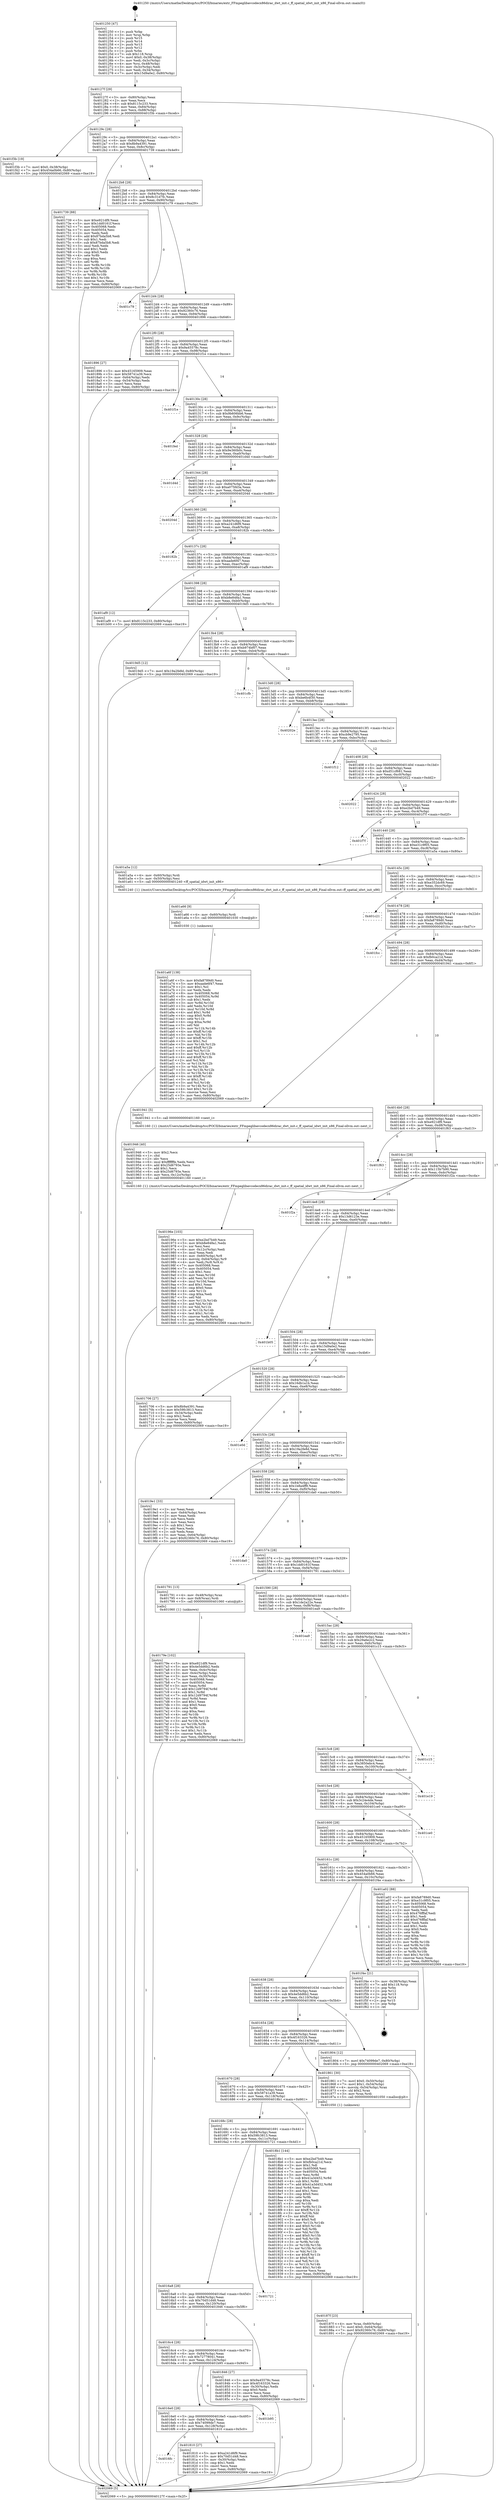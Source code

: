 digraph "0x401250" {
  label = "0x401250 (/mnt/c/Users/mathe/Desktop/tcc/POCII/binaries/extr_FFmpeglibavcodecx86dirac_dwt_init.c_ff_spatial_idwt_init_x86_Final-ollvm.out::main(0))"
  labelloc = "t"
  node[shape=record]

  Entry [label="",width=0.3,height=0.3,shape=circle,fillcolor=black,style=filled]
  "0x40127f" [label="{
     0x40127f [29]\l
     | [instrs]\l
     &nbsp;&nbsp;0x40127f \<+3\>: mov -0x80(%rbp),%eax\l
     &nbsp;&nbsp;0x401282 \<+2\>: mov %eax,%ecx\l
     &nbsp;&nbsp;0x401284 \<+6\>: sub $0x8115c233,%ecx\l
     &nbsp;&nbsp;0x40128a \<+6\>: mov %eax,-0x84(%rbp)\l
     &nbsp;&nbsp;0x401290 \<+6\>: mov %ecx,-0x88(%rbp)\l
     &nbsp;&nbsp;0x401296 \<+6\>: je 0000000000401f3b \<main+0xceb\>\l
  }"]
  "0x401f3b" [label="{
     0x401f3b [19]\l
     | [instrs]\l
     &nbsp;&nbsp;0x401f3b \<+7\>: movl $0x0,-0x38(%rbp)\l
     &nbsp;&nbsp;0x401f42 \<+7\>: movl $0x454a0b66,-0x80(%rbp)\l
     &nbsp;&nbsp;0x401f49 \<+5\>: jmp 0000000000402069 \<main+0xe19\>\l
  }"]
  "0x40129c" [label="{
     0x40129c [28]\l
     | [instrs]\l
     &nbsp;&nbsp;0x40129c \<+5\>: jmp 00000000004012a1 \<main+0x51\>\l
     &nbsp;&nbsp;0x4012a1 \<+6\>: mov -0x84(%rbp),%eax\l
     &nbsp;&nbsp;0x4012a7 \<+5\>: sub $0x8b9a4391,%eax\l
     &nbsp;&nbsp;0x4012ac \<+6\>: mov %eax,-0x8c(%rbp)\l
     &nbsp;&nbsp;0x4012b2 \<+6\>: je 0000000000401739 \<main+0x4e9\>\l
  }"]
  Exit [label="",width=0.3,height=0.3,shape=circle,fillcolor=black,style=filled,peripheries=2]
  "0x401739" [label="{
     0x401739 [88]\l
     | [instrs]\l
     &nbsp;&nbsp;0x401739 \<+5\>: mov $0xe921df9,%eax\l
     &nbsp;&nbsp;0x40173e \<+5\>: mov $0x1dd0161f,%ecx\l
     &nbsp;&nbsp;0x401743 \<+7\>: mov 0x405068,%edx\l
     &nbsp;&nbsp;0x40174a \<+7\>: mov 0x405054,%esi\l
     &nbsp;&nbsp;0x401751 \<+2\>: mov %edx,%edi\l
     &nbsp;&nbsp;0x401753 \<+6\>: add $0x87bda5b8,%edi\l
     &nbsp;&nbsp;0x401759 \<+3\>: sub $0x1,%edi\l
     &nbsp;&nbsp;0x40175c \<+6\>: sub $0x87bda5b8,%edi\l
     &nbsp;&nbsp;0x401762 \<+3\>: imul %edi,%edx\l
     &nbsp;&nbsp;0x401765 \<+3\>: and $0x1,%edx\l
     &nbsp;&nbsp;0x401768 \<+3\>: cmp $0x0,%edx\l
     &nbsp;&nbsp;0x40176b \<+4\>: sete %r8b\l
     &nbsp;&nbsp;0x40176f \<+3\>: cmp $0xa,%esi\l
     &nbsp;&nbsp;0x401772 \<+4\>: setl %r9b\l
     &nbsp;&nbsp;0x401776 \<+3\>: mov %r8b,%r10b\l
     &nbsp;&nbsp;0x401779 \<+3\>: and %r9b,%r10b\l
     &nbsp;&nbsp;0x40177c \<+3\>: xor %r9b,%r8b\l
     &nbsp;&nbsp;0x40177f \<+3\>: or %r8b,%r10b\l
     &nbsp;&nbsp;0x401782 \<+4\>: test $0x1,%r10b\l
     &nbsp;&nbsp;0x401786 \<+3\>: cmovne %ecx,%eax\l
     &nbsp;&nbsp;0x401789 \<+3\>: mov %eax,-0x80(%rbp)\l
     &nbsp;&nbsp;0x40178c \<+5\>: jmp 0000000000402069 \<main+0xe19\>\l
  }"]
  "0x4012b8" [label="{
     0x4012b8 [28]\l
     | [instrs]\l
     &nbsp;&nbsp;0x4012b8 \<+5\>: jmp 00000000004012bd \<main+0x6d\>\l
     &nbsp;&nbsp;0x4012bd \<+6\>: mov -0x84(%rbp),%eax\l
     &nbsp;&nbsp;0x4012c3 \<+5\>: sub $0x8c31d7fc,%eax\l
     &nbsp;&nbsp;0x4012c8 \<+6\>: mov %eax,-0x90(%rbp)\l
     &nbsp;&nbsp;0x4012ce \<+6\>: je 0000000000401c79 \<main+0xa29\>\l
  }"]
  "0x401a6f" [label="{
     0x401a6f [138]\l
     | [instrs]\l
     &nbsp;&nbsp;0x401a6f \<+5\>: mov $0xfa8789d0,%esi\l
     &nbsp;&nbsp;0x401a74 \<+5\>: mov $0xaade6f47,%eax\l
     &nbsp;&nbsp;0x401a79 \<+2\>: mov $0x1,%cl\l
     &nbsp;&nbsp;0x401a7b \<+2\>: xor %edx,%edx\l
     &nbsp;&nbsp;0x401a7d \<+8\>: mov 0x405068,%r8d\l
     &nbsp;&nbsp;0x401a85 \<+8\>: mov 0x405054,%r9d\l
     &nbsp;&nbsp;0x401a8d \<+3\>: sub $0x1,%edx\l
     &nbsp;&nbsp;0x401a90 \<+3\>: mov %r8d,%r10d\l
     &nbsp;&nbsp;0x401a93 \<+3\>: add %edx,%r10d\l
     &nbsp;&nbsp;0x401a96 \<+4\>: imul %r10d,%r8d\l
     &nbsp;&nbsp;0x401a9a \<+4\>: and $0x1,%r8d\l
     &nbsp;&nbsp;0x401a9e \<+4\>: cmp $0x0,%r8d\l
     &nbsp;&nbsp;0x401aa2 \<+4\>: sete %r11b\l
     &nbsp;&nbsp;0x401aa6 \<+4\>: cmp $0xa,%r9d\l
     &nbsp;&nbsp;0x401aaa \<+3\>: setl %bl\l
     &nbsp;&nbsp;0x401aad \<+3\>: mov %r11b,%r14b\l
     &nbsp;&nbsp;0x401ab0 \<+4\>: xor $0xff,%r14b\l
     &nbsp;&nbsp;0x401ab4 \<+3\>: mov %bl,%r15b\l
     &nbsp;&nbsp;0x401ab7 \<+4\>: xor $0xff,%r15b\l
     &nbsp;&nbsp;0x401abb \<+3\>: xor $0x1,%cl\l
     &nbsp;&nbsp;0x401abe \<+3\>: mov %r14b,%r12b\l
     &nbsp;&nbsp;0x401ac1 \<+4\>: and $0xff,%r12b\l
     &nbsp;&nbsp;0x401ac5 \<+3\>: and %cl,%r11b\l
     &nbsp;&nbsp;0x401ac8 \<+3\>: mov %r15b,%r13b\l
     &nbsp;&nbsp;0x401acb \<+4\>: and $0xff,%r13b\l
     &nbsp;&nbsp;0x401acf \<+2\>: and %cl,%bl\l
     &nbsp;&nbsp;0x401ad1 \<+3\>: or %r11b,%r12b\l
     &nbsp;&nbsp;0x401ad4 \<+3\>: or %bl,%r13b\l
     &nbsp;&nbsp;0x401ad7 \<+3\>: xor %r13b,%r12b\l
     &nbsp;&nbsp;0x401ada \<+3\>: or %r15b,%r14b\l
     &nbsp;&nbsp;0x401add \<+4\>: xor $0xff,%r14b\l
     &nbsp;&nbsp;0x401ae1 \<+3\>: or $0x1,%cl\l
     &nbsp;&nbsp;0x401ae4 \<+3\>: and %cl,%r14b\l
     &nbsp;&nbsp;0x401ae7 \<+3\>: or %r14b,%r12b\l
     &nbsp;&nbsp;0x401aea \<+4\>: test $0x1,%r12b\l
     &nbsp;&nbsp;0x401aee \<+3\>: cmovne %eax,%esi\l
     &nbsp;&nbsp;0x401af1 \<+3\>: mov %esi,-0x80(%rbp)\l
     &nbsp;&nbsp;0x401af4 \<+5\>: jmp 0000000000402069 \<main+0xe19\>\l
  }"]
  "0x401c79" [label="{
     0x401c79\l
  }", style=dashed]
  "0x4012d4" [label="{
     0x4012d4 [28]\l
     | [instrs]\l
     &nbsp;&nbsp;0x4012d4 \<+5\>: jmp 00000000004012d9 \<main+0x89\>\l
     &nbsp;&nbsp;0x4012d9 \<+6\>: mov -0x84(%rbp),%eax\l
     &nbsp;&nbsp;0x4012df \<+5\>: sub $0x92360c76,%eax\l
     &nbsp;&nbsp;0x4012e4 \<+6\>: mov %eax,-0x94(%rbp)\l
     &nbsp;&nbsp;0x4012ea \<+6\>: je 0000000000401896 \<main+0x646\>\l
  }"]
  "0x401a66" [label="{
     0x401a66 [9]\l
     | [instrs]\l
     &nbsp;&nbsp;0x401a66 \<+4\>: mov -0x60(%rbp),%rdi\l
     &nbsp;&nbsp;0x401a6a \<+5\>: call 0000000000401030 \<free@plt\>\l
     | [calls]\l
     &nbsp;&nbsp;0x401030 \{1\} (unknown)\l
  }"]
  "0x401896" [label="{
     0x401896 [27]\l
     | [instrs]\l
     &nbsp;&nbsp;0x401896 \<+5\>: mov $0x45165909,%eax\l
     &nbsp;&nbsp;0x40189b \<+5\>: mov $0x58741a39,%ecx\l
     &nbsp;&nbsp;0x4018a0 \<+3\>: mov -0x64(%rbp),%edx\l
     &nbsp;&nbsp;0x4018a3 \<+3\>: cmp -0x54(%rbp),%edx\l
     &nbsp;&nbsp;0x4018a6 \<+3\>: cmovl %ecx,%eax\l
     &nbsp;&nbsp;0x4018a9 \<+3\>: mov %eax,-0x80(%rbp)\l
     &nbsp;&nbsp;0x4018ac \<+5\>: jmp 0000000000402069 \<main+0xe19\>\l
  }"]
  "0x4012f0" [label="{
     0x4012f0 [28]\l
     | [instrs]\l
     &nbsp;&nbsp;0x4012f0 \<+5\>: jmp 00000000004012f5 \<main+0xa5\>\l
     &nbsp;&nbsp;0x4012f5 \<+6\>: mov -0x84(%rbp),%eax\l
     &nbsp;&nbsp;0x4012fb \<+5\>: sub $0x9a45578c,%eax\l
     &nbsp;&nbsp;0x401300 \<+6\>: mov %eax,-0x98(%rbp)\l
     &nbsp;&nbsp;0x401306 \<+6\>: je 0000000000401f1e \<main+0xcce\>\l
  }"]
  "0x40196e" [label="{
     0x40196e [103]\l
     | [instrs]\l
     &nbsp;&nbsp;0x40196e \<+5\>: mov $0xe2bd7b49,%ecx\l
     &nbsp;&nbsp;0x401973 \<+5\>: mov $0xb8e848a1,%edx\l
     &nbsp;&nbsp;0x401978 \<+2\>: xor %esi,%esi\l
     &nbsp;&nbsp;0x40197a \<+6\>: mov -0x12c(%rbp),%edi\l
     &nbsp;&nbsp;0x401980 \<+3\>: imul %eax,%edi\l
     &nbsp;&nbsp;0x401983 \<+4\>: mov -0x60(%rbp),%r8\l
     &nbsp;&nbsp;0x401987 \<+4\>: movslq -0x64(%rbp),%r9\l
     &nbsp;&nbsp;0x40198b \<+4\>: mov %edi,(%r8,%r9,4)\l
     &nbsp;&nbsp;0x40198f \<+7\>: mov 0x405068,%eax\l
     &nbsp;&nbsp;0x401996 \<+7\>: mov 0x405054,%edi\l
     &nbsp;&nbsp;0x40199d \<+3\>: sub $0x1,%esi\l
     &nbsp;&nbsp;0x4019a0 \<+3\>: mov %eax,%r10d\l
     &nbsp;&nbsp;0x4019a3 \<+3\>: add %esi,%r10d\l
     &nbsp;&nbsp;0x4019a6 \<+4\>: imul %r10d,%eax\l
     &nbsp;&nbsp;0x4019aa \<+3\>: and $0x1,%eax\l
     &nbsp;&nbsp;0x4019ad \<+3\>: cmp $0x0,%eax\l
     &nbsp;&nbsp;0x4019b0 \<+4\>: sete %r11b\l
     &nbsp;&nbsp;0x4019b4 \<+3\>: cmp $0xa,%edi\l
     &nbsp;&nbsp;0x4019b7 \<+3\>: setl %bl\l
     &nbsp;&nbsp;0x4019ba \<+3\>: mov %r11b,%r14b\l
     &nbsp;&nbsp;0x4019bd \<+3\>: and %bl,%r14b\l
     &nbsp;&nbsp;0x4019c0 \<+3\>: xor %bl,%r11b\l
     &nbsp;&nbsp;0x4019c3 \<+3\>: or %r11b,%r14b\l
     &nbsp;&nbsp;0x4019c6 \<+4\>: test $0x1,%r14b\l
     &nbsp;&nbsp;0x4019ca \<+3\>: cmovne %edx,%ecx\l
     &nbsp;&nbsp;0x4019cd \<+3\>: mov %ecx,-0x80(%rbp)\l
     &nbsp;&nbsp;0x4019d0 \<+5\>: jmp 0000000000402069 \<main+0xe19\>\l
  }"]
  "0x401f1e" [label="{
     0x401f1e\l
  }", style=dashed]
  "0x40130c" [label="{
     0x40130c [28]\l
     | [instrs]\l
     &nbsp;&nbsp;0x40130c \<+5\>: jmp 0000000000401311 \<main+0xc1\>\l
     &nbsp;&nbsp;0x401311 \<+6\>: mov -0x84(%rbp),%eax\l
     &nbsp;&nbsp;0x401317 \<+5\>: sub $0x9b606bb6,%eax\l
     &nbsp;&nbsp;0x40131c \<+6\>: mov %eax,-0x9c(%rbp)\l
     &nbsp;&nbsp;0x401322 \<+6\>: je 0000000000401fed \<main+0xd9d\>\l
  }"]
  "0x401946" [label="{
     0x401946 [40]\l
     | [instrs]\l
     &nbsp;&nbsp;0x401946 \<+5\>: mov $0x2,%ecx\l
     &nbsp;&nbsp;0x40194b \<+1\>: cltd\l
     &nbsp;&nbsp;0x40194c \<+2\>: idiv %ecx\l
     &nbsp;&nbsp;0x40194e \<+6\>: imul $0xfffffffe,%edx,%ecx\l
     &nbsp;&nbsp;0x401954 \<+6\>: add $0x25d6793e,%ecx\l
     &nbsp;&nbsp;0x40195a \<+3\>: add $0x1,%ecx\l
     &nbsp;&nbsp;0x40195d \<+6\>: sub $0x25d6793e,%ecx\l
     &nbsp;&nbsp;0x401963 \<+6\>: mov %ecx,-0x12c(%rbp)\l
     &nbsp;&nbsp;0x401969 \<+5\>: call 0000000000401160 \<next_i\>\l
     | [calls]\l
     &nbsp;&nbsp;0x401160 \{1\} (/mnt/c/Users/mathe/Desktop/tcc/POCII/binaries/extr_FFmpeglibavcodecx86dirac_dwt_init.c_ff_spatial_idwt_init_x86_Final-ollvm.out::next_i)\l
  }"]
  "0x401fed" [label="{
     0x401fed\l
  }", style=dashed]
  "0x401328" [label="{
     0x401328 [28]\l
     | [instrs]\l
     &nbsp;&nbsp;0x401328 \<+5\>: jmp 000000000040132d \<main+0xdd\>\l
     &nbsp;&nbsp;0x40132d \<+6\>: mov -0x84(%rbp),%eax\l
     &nbsp;&nbsp;0x401333 \<+5\>: sub $0x9e360b0c,%eax\l
     &nbsp;&nbsp;0x401338 \<+6\>: mov %eax,-0xa0(%rbp)\l
     &nbsp;&nbsp;0x40133e \<+6\>: je 0000000000401d4d \<main+0xafd\>\l
  }"]
  "0x40187f" [label="{
     0x40187f [23]\l
     | [instrs]\l
     &nbsp;&nbsp;0x40187f \<+4\>: mov %rax,-0x60(%rbp)\l
     &nbsp;&nbsp;0x401883 \<+7\>: movl $0x0,-0x64(%rbp)\l
     &nbsp;&nbsp;0x40188a \<+7\>: movl $0x92360c76,-0x80(%rbp)\l
     &nbsp;&nbsp;0x401891 \<+5\>: jmp 0000000000402069 \<main+0xe19\>\l
  }"]
  "0x401d4d" [label="{
     0x401d4d\l
  }", style=dashed]
  "0x401344" [label="{
     0x401344 [28]\l
     | [instrs]\l
     &nbsp;&nbsp;0x401344 \<+5\>: jmp 0000000000401349 \<main+0xf9\>\l
     &nbsp;&nbsp;0x401349 \<+6\>: mov -0x84(%rbp),%eax\l
     &nbsp;&nbsp;0x40134f \<+5\>: sub $0xa075fd3a,%eax\l
     &nbsp;&nbsp;0x401354 \<+6\>: mov %eax,-0xa4(%rbp)\l
     &nbsp;&nbsp;0x40135a \<+6\>: je 000000000040204d \<main+0xdfd\>\l
  }"]
  "0x4016fc" [label="{
     0x4016fc\l
  }", style=dashed]
  "0x40204d" [label="{
     0x40204d\l
  }", style=dashed]
  "0x401360" [label="{
     0x401360 [28]\l
     | [instrs]\l
     &nbsp;&nbsp;0x401360 \<+5\>: jmp 0000000000401365 \<main+0x115\>\l
     &nbsp;&nbsp;0x401365 \<+6\>: mov -0x84(%rbp),%eax\l
     &nbsp;&nbsp;0x40136b \<+5\>: sub $0xa241d6f9,%eax\l
     &nbsp;&nbsp;0x401370 \<+6\>: mov %eax,-0xa8(%rbp)\l
     &nbsp;&nbsp;0x401376 \<+6\>: je 000000000040182b \<main+0x5db\>\l
  }"]
  "0x401810" [label="{
     0x401810 [27]\l
     | [instrs]\l
     &nbsp;&nbsp;0x401810 \<+5\>: mov $0xa241d6f9,%eax\l
     &nbsp;&nbsp;0x401815 \<+5\>: mov $0x70d51d48,%ecx\l
     &nbsp;&nbsp;0x40181a \<+3\>: mov -0x30(%rbp),%edx\l
     &nbsp;&nbsp;0x40181d \<+3\>: cmp $0x1,%edx\l
     &nbsp;&nbsp;0x401820 \<+3\>: cmovl %ecx,%eax\l
     &nbsp;&nbsp;0x401823 \<+3\>: mov %eax,-0x80(%rbp)\l
     &nbsp;&nbsp;0x401826 \<+5\>: jmp 0000000000402069 \<main+0xe19\>\l
  }"]
  "0x40182b" [label="{
     0x40182b\l
  }", style=dashed]
  "0x40137c" [label="{
     0x40137c [28]\l
     | [instrs]\l
     &nbsp;&nbsp;0x40137c \<+5\>: jmp 0000000000401381 \<main+0x131\>\l
     &nbsp;&nbsp;0x401381 \<+6\>: mov -0x84(%rbp),%eax\l
     &nbsp;&nbsp;0x401387 \<+5\>: sub $0xaade6f47,%eax\l
     &nbsp;&nbsp;0x40138c \<+6\>: mov %eax,-0xac(%rbp)\l
     &nbsp;&nbsp;0x401392 \<+6\>: je 0000000000401af9 \<main+0x8a9\>\l
  }"]
  "0x4016e0" [label="{
     0x4016e0 [28]\l
     | [instrs]\l
     &nbsp;&nbsp;0x4016e0 \<+5\>: jmp 00000000004016e5 \<main+0x495\>\l
     &nbsp;&nbsp;0x4016e5 \<+6\>: mov -0x84(%rbp),%eax\l
     &nbsp;&nbsp;0x4016eb \<+5\>: sub $0x74099de7,%eax\l
     &nbsp;&nbsp;0x4016f0 \<+6\>: mov %eax,-0x128(%rbp)\l
     &nbsp;&nbsp;0x4016f6 \<+6\>: je 0000000000401810 \<main+0x5c0\>\l
  }"]
  "0x401af9" [label="{
     0x401af9 [12]\l
     | [instrs]\l
     &nbsp;&nbsp;0x401af9 \<+7\>: movl $0x8115c233,-0x80(%rbp)\l
     &nbsp;&nbsp;0x401b00 \<+5\>: jmp 0000000000402069 \<main+0xe19\>\l
  }"]
  "0x401398" [label="{
     0x401398 [28]\l
     | [instrs]\l
     &nbsp;&nbsp;0x401398 \<+5\>: jmp 000000000040139d \<main+0x14d\>\l
     &nbsp;&nbsp;0x40139d \<+6\>: mov -0x84(%rbp),%eax\l
     &nbsp;&nbsp;0x4013a3 \<+5\>: sub $0xb8e848a1,%eax\l
     &nbsp;&nbsp;0x4013a8 \<+6\>: mov %eax,-0xb0(%rbp)\l
     &nbsp;&nbsp;0x4013ae \<+6\>: je 00000000004019d5 \<main+0x785\>\l
  }"]
  "0x401b95" [label="{
     0x401b95\l
  }", style=dashed]
  "0x4019d5" [label="{
     0x4019d5 [12]\l
     | [instrs]\l
     &nbsp;&nbsp;0x4019d5 \<+7\>: movl $0x19a2fe8d,-0x80(%rbp)\l
     &nbsp;&nbsp;0x4019dc \<+5\>: jmp 0000000000402069 \<main+0xe19\>\l
  }"]
  "0x4013b4" [label="{
     0x4013b4 [28]\l
     | [instrs]\l
     &nbsp;&nbsp;0x4013b4 \<+5\>: jmp 00000000004013b9 \<main+0x169\>\l
     &nbsp;&nbsp;0x4013b9 \<+6\>: mov -0x84(%rbp),%eax\l
     &nbsp;&nbsp;0x4013bf \<+5\>: sub $0xb974bf07,%eax\l
     &nbsp;&nbsp;0x4013c4 \<+6\>: mov %eax,-0xb4(%rbp)\l
     &nbsp;&nbsp;0x4013ca \<+6\>: je 0000000000401cfb \<main+0xaab\>\l
  }"]
  "0x4016c4" [label="{
     0x4016c4 [28]\l
     | [instrs]\l
     &nbsp;&nbsp;0x4016c4 \<+5\>: jmp 00000000004016c9 \<main+0x479\>\l
     &nbsp;&nbsp;0x4016c9 \<+6\>: mov -0x84(%rbp),%eax\l
     &nbsp;&nbsp;0x4016cf \<+5\>: sub $0x72778041,%eax\l
     &nbsp;&nbsp;0x4016d4 \<+6\>: mov %eax,-0x124(%rbp)\l
     &nbsp;&nbsp;0x4016da \<+6\>: je 0000000000401b95 \<main+0x945\>\l
  }"]
  "0x401cfb" [label="{
     0x401cfb\l
  }", style=dashed]
  "0x4013d0" [label="{
     0x4013d0 [28]\l
     | [instrs]\l
     &nbsp;&nbsp;0x4013d0 \<+5\>: jmp 00000000004013d5 \<main+0x185\>\l
     &nbsp;&nbsp;0x4013d5 \<+6\>: mov -0x84(%rbp),%eax\l
     &nbsp;&nbsp;0x4013db \<+5\>: sub $0xbe6b4f30,%eax\l
     &nbsp;&nbsp;0x4013e0 \<+6\>: mov %eax,-0xb8(%rbp)\l
     &nbsp;&nbsp;0x4013e6 \<+6\>: je 000000000040202e \<main+0xdde\>\l
  }"]
  "0x401846" [label="{
     0x401846 [27]\l
     | [instrs]\l
     &nbsp;&nbsp;0x401846 \<+5\>: mov $0x9a45578c,%eax\l
     &nbsp;&nbsp;0x40184b \<+5\>: mov $0x4f163326,%ecx\l
     &nbsp;&nbsp;0x401850 \<+3\>: mov -0x30(%rbp),%edx\l
     &nbsp;&nbsp;0x401853 \<+3\>: cmp $0x0,%edx\l
     &nbsp;&nbsp;0x401856 \<+3\>: cmove %ecx,%eax\l
     &nbsp;&nbsp;0x401859 \<+3\>: mov %eax,-0x80(%rbp)\l
     &nbsp;&nbsp;0x40185c \<+5\>: jmp 0000000000402069 \<main+0xe19\>\l
  }"]
  "0x40202e" [label="{
     0x40202e\l
  }", style=dashed]
  "0x4013ec" [label="{
     0x4013ec [28]\l
     | [instrs]\l
     &nbsp;&nbsp;0x4013ec \<+5\>: jmp 00000000004013f1 \<main+0x1a1\>\l
     &nbsp;&nbsp;0x4013f1 \<+6\>: mov -0x84(%rbp),%eax\l
     &nbsp;&nbsp;0x4013f7 \<+5\>: sub $0xcb9e2795,%eax\l
     &nbsp;&nbsp;0x4013fc \<+6\>: mov %eax,-0xbc(%rbp)\l
     &nbsp;&nbsp;0x401402 \<+6\>: je 0000000000401f12 \<main+0xcc2\>\l
  }"]
  "0x4016a8" [label="{
     0x4016a8 [28]\l
     | [instrs]\l
     &nbsp;&nbsp;0x4016a8 \<+5\>: jmp 00000000004016ad \<main+0x45d\>\l
     &nbsp;&nbsp;0x4016ad \<+6\>: mov -0x84(%rbp),%eax\l
     &nbsp;&nbsp;0x4016b3 \<+5\>: sub $0x70d51d48,%eax\l
     &nbsp;&nbsp;0x4016b8 \<+6\>: mov %eax,-0x120(%rbp)\l
     &nbsp;&nbsp;0x4016be \<+6\>: je 0000000000401846 \<main+0x5f6\>\l
  }"]
  "0x401f12" [label="{
     0x401f12\l
  }", style=dashed]
  "0x401408" [label="{
     0x401408 [28]\l
     | [instrs]\l
     &nbsp;&nbsp;0x401408 \<+5\>: jmp 000000000040140d \<main+0x1bd\>\l
     &nbsp;&nbsp;0x40140d \<+6\>: mov -0x84(%rbp),%eax\l
     &nbsp;&nbsp;0x401413 \<+5\>: sub $0xd51cf681,%eax\l
     &nbsp;&nbsp;0x401418 \<+6\>: mov %eax,-0xc0(%rbp)\l
     &nbsp;&nbsp;0x40141e \<+6\>: je 0000000000402022 \<main+0xdd2\>\l
  }"]
  "0x401721" [label="{
     0x401721\l
  }", style=dashed]
  "0x402022" [label="{
     0x402022\l
  }", style=dashed]
  "0x401424" [label="{
     0x401424 [28]\l
     | [instrs]\l
     &nbsp;&nbsp;0x401424 \<+5\>: jmp 0000000000401429 \<main+0x1d9\>\l
     &nbsp;&nbsp;0x401429 \<+6\>: mov -0x84(%rbp),%eax\l
     &nbsp;&nbsp;0x40142f \<+5\>: sub $0xe2bd7b49,%eax\l
     &nbsp;&nbsp;0x401434 \<+6\>: mov %eax,-0xc4(%rbp)\l
     &nbsp;&nbsp;0x40143a \<+6\>: je 0000000000401f7f \<main+0xd2f\>\l
  }"]
  "0x40168c" [label="{
     0x40168c [28]\l
     | [instrs]\l
     &nbsp;&nbsp;0x40168c \<+5\>: jmp 0000000000401691 \<main+0x441\>\l
     &nbsp;&nbsp;0x401691 \<+6\>: mov -0x84(%rbp),%eax\l
     &nbsp;&nbsp;0x401697 \<+5\>: sub $0x59fc3813,%eax\l
     &nbsp;&nbsp;0x40169c \<+6\>: mov %eax,-0x11c(%rbp)\l
     &nbsp;&nbsp;0x4016a2 \<+6\>: je 0000000000401721 \<main+0x4d1\>\l
  }"]
  "0x401f7f" [label="{
     0x401f7f\l
  }", style=dashed]
  "0x401440" [label="{
     0x401440 [28]\l
     | [instrs]\l
     &nbsp;&nbsp;0x401440 \<+5\>: jmp 0000000000401445 \<main+0x1f5\>\l
     &nbsp;&nbsp;0x401445 \<+6\>: mov -0x84(%rbp),%eax\l
     &nbsp;&nbsp;0x40144b \<+5\>: sub $0xe31c9f05,%eax\l
     &nbsp;&nbsp;0x401450 \<+6\>: mov %eax,-0xc8(%rbp)\l
     &nbsp;&nbsp;0x401456 \<+6\>: je 0000000000401a5a \<main+0x80a\>\l
  }"]
  "0x4018b1" [label="{
     0x4018b1 [144]\l
     | [instrs]\l
     &nbsp;&nbsp;0x4018b1 \<+5\>: mov $0xe2bd7b49,%eax\l
     &nbsp;&nbsp;0x4018b6 \<+5\>: mov $0xfb0ca21d,%ecx\l
     &nbsp;&nbsp;0x4018bb \<+2\>: mov $0x1,%dl\l
     &nbsp;&nbsp;0x4018bd \<+7\>: mov 0x405068,%esi\l
     &nbsp;&nbsp;0x4018c4 \<+7\>: mov 0x405054,%edi\l
     &nbsp;&nbsp;0x4018cb \<+3\>: mov %esi,%r8d\l
     &nbsp;&nbsp;0x4018ce \<+7\>: sub $0x41a3d452,%r8d\l
     &nbsp;&nbsp;0x4018d5 \<+4\>: sub $0x1,%r8d\l
     &nbsp;&nbsp;0x4018d9 \<+7\>: add $0x41a3d452,%r8d\l
     &nbsp;&nbsp;0x4018e0 \<+4\>: imul %r8d,%esi\l
     &nbsp;&nbsp;0x4018e4 \<+3\>: and $0x1,%esi\l
     &nbsp;&nbsp;0x4018e7 \<+3\>: cmp $0x0,%esi\l
     &nbsp;&nbsp;0x4018ea \<+4\>: sete %r9b\l
     &nbsp;&nbsp;0x4018ee \<+3\>: cmp $0xa,%edi\l
     &nbsp;&nbsp;0x4018f1 \<+4\>: setl %r10b\l
     &nbsp;&nbsp;0x4018f5 \<+3\>: mov %r9b,%r11b\l
     &nbsp;&nbsp;0x4018f8 \<+4\>: xor $0xff,%r11b\l
     &nbsp;&nbsp;0x4018fc \<+3\>: mov %r10b,%bl\l
     &nbsp;&nbsp;0x4018ff \<+3\>: xor $0xff,%bl\l
     &nbsp;&nbsp;0x401902 \<+3\>: xor $0x0,%dl\l
     &nbsp;&nbsp;0x401905 \<+3\>: mov %r11b,%r14b\l
     &nbsp;&nbsp;0x401908 \<+4\>: and $0x0,%r14b\l
     &nbsp;&nbsp;0x40190c \<+3\>: and %dl,%r9b\l
     &nbsp;&nbsp;0x40190f \<+3\>: mov %bl,%r15b\l
     &nbsp;&nbsp;0x401912 \<+4\>: and $0x0,%r15b\l
     &nbsp;&nbsp;0x401916 \<+3\>: and %dl,%r10b\l
     &nbsp;&nbsp;0x401919 \<+3\>: or %r9b,%r14b\l
     &nbsp;&nbsp;0x40191c \<+3\>: or %r10b,%r15b\l
     &nbsp;&nbsp;0x40191f \<+3\>: xor %r15b,%r14b\l
     &nbsp;&nbsp;0x401922 \<+3\>: or %bl,%r11b\l
     &nbsp;&nbsp;0x401925 \<+4\>: xor $0xff,%r11b\l
     &nbsp;&nbsp;0x401929 \<+3\>: or $0x0,%dl\l
     &nbsp;&nbsp;0x40192c \<+3\>: and %dl,%r11b\l
     &nbsp;&nbsp;0x40192f \<+3\>: or %r11b,%r14b\l
     &nbsp;&nbsp;0x401932 \<+4\>: test $0x1,%r14b\l
     &nbsp;&nbsp;0x401936 \<+3\>: cmovne %ecx,%eax\l
     &nbsp;&nbsp;0x401939 \<+3\>: mov %eax,-0x80(%rbp)\l
     &nbsp;&nbsp;0x40193c \<+5\>: jmp 0000000000402069 \<main+0xe19\>\l
  }"]
  "0x401a5a" [label="{
     0x401a5a [12]\l
     | [instrs]\l
     &nbsp;&nbsp;0x401a5a \<+4\>: mov -0x60(%rbp),%rdi\l
     &nbsp;&nbsp;0x401a5e \<+3\>: mov -0x50(%rbp),%esi\l
     &nbsp;&nbsp;0x401a61 \<+5\>: call 0000000000401240 \<ff_spatial_idwt_init_x86\>\l
     | [calls]\l
     &nbsp;&nbsp;0x401240 \{1\} (/mnt/c/Users/mathe/Desktop/tcc/POCII/binaries/extr_FFmpeglibavcodecx86dirac_dwt_init.c_ff_spatial_idwt_init_x86_Final-ollvm.out::ff_spatial_idwt_init_x86)\l
  }"]
  "0x40145c" [label="{
     0x40145c [28]\l
     | [instrs]\l
     &nbsp;&nbsp;0x40145c \<+5\>: jmp 0000000000401461 \<main+0x211\>\l
     &nbsp;&nbsp;0x401461 \<+6\>: mov -0x84(%rbp),%eax\l
     &nbsp;&nbsp;0x401467 \<+5\>: sub $0xe352dc69,%eax\l
     &nbsp;&nbsp;0x40146c \<+6\>: mov %eax,-0xcc(%rbp)\l
     &nbsp;&nbsp;0x401472 \<+6\>: je 0000000000401c21 \<main+0x9d1\>\l
  }"]
  "0x401670" [label="{
     0x401670 [28]\l
     | [instrs]\l
     &nbsp;&nbsp;0x401670 \<+5\>: jmp 0000000000401675 \<main+0x425\>\l
     &nbsp;&nbsp;0x401675 \<+6\>: mov -0x84(%rbp),%eax\l
     &nbsp;&nbsp;0x40167b \<+5\>: sub $0x58741a39,%eax\l
     &nbsp;&nbsp;0x401680 \<+6\>: mov %eax,-0x118(%rbp)\l
     &nbsp;&nbsp;0x401686 \<+6\>: je 00000000004018b1 \<main+0x661\>\l
  }"]
  "0x401c21" [label="{
     0x401c21\l
  }", style=dashed]
  "0x401478" [label="{
     0x401478 [28]\l
     | [instrs]\l
     &nbsp;&nbsp;0x401478 \<+5\>: jmp 000000000040147d \<main+0x22d\>\l
     &nbsp;&nbsp;0x40147d \<+6\>: mov -0x84(%rbp),%eax\l
     &nbsp;&nbsp;0x401483 \<+5\>: sub $0xfa8789d0,%eax\l
     &nbsp;&nbsp;0x401488 \<+6\>: mov %eax,-0xd0(%rbp)\l
     &nbsp;&nbsp;0x40148e \<+6\>: je 0000000000401fcc \<main+0xd7c\>\l
  }"]
  "0x401861" [label="{
     0x401861 [30]\l
     | [instrs]\l
     &nbsp;&nbsp;0x401861 \<+7\>: movl $0x0,-0x50(%rbp)\l
     &nbsp;&nbsp;0x401868 \<+7\>: movl $0x1,-0x54(%rbp)\l
     &nbsp;&nbsp;0x40186f \<+4\>: movslq -0x54(%rbp),%rax\l
     &nbsp;&nbsp;0x401873 \<+4\>: shl $0x2,%rax\l
     &nbsp;&nbsp;0x401877 \<+3\>: mov %rax,%rdi\l
     &nbsp;&nbsp;0x40187a \<+5\>: call 0000000000401050 \<malloc@plt\>\l
     | [calls]\l
     &nbsp;&nbsp;0x401050 \{1\} (unknown)\l
  }"]
  "0x401fcc" [label="{
     0x401fcc\l
  }", style=dashed]
  "0x401494" [label="{
     0x401494 [28]\l
     | [instrs]\l
     &nbsp;&nbsp;0x401494 \<+5\>: jmp 0000000000401499 \<main+0x249\>\l
     &nbsp;&nbsp;0x401499 \<+6\>: mov -0x84(%rbp),%eax\l
     &nbsp;&nbsp;0x40149f \<+5\>: sub $0xfb0ca21d,%eax\l
     &nbsp;&nbsp;0x4014a4 \<+6\>: mov %eax,-0xd4(%rbp)\l
     &nbsp;&nbsp;0x4014aa \<+6\>: je 0000000000401941 \<main+0x6f1\>\l
  }"]
  "0x401654" [label="{
     0x401654 [28]\l
     | [instrs]\l
     &nbsp;&nbsp;0x401654 \<+5\>: jmp 0000000000401659 \<main+0x409\>\l
     &nbsp;&nbsp;0x401659 \<+6\>: mov -0x84(%rbp),%eax\l
     &nbsp;&nbsp;0x40165f \<+5\>: sub $0x4f163326,%eax\l
     &nbsp;&nbsp;0x401664 \<+6\>: mov %eax,-0x114(%rbp)\l
     &nbsp;&nbsp;0x40166a \<+6\>: je 0000000000401861 \<main+0x611\>\l
  }"]
  "0x401941" [label="{
     0x401941 [5]\l
     | [instrs]\l
     &nbsp;&nbsp;0x401941 \<+5\>: call 0000000000401160 \<next_i\>\l
     | [calls]\l
     &nbsp;&nbsp;0x401160 \{1\} (/mnt/c/Users/mathe/Desktop/tcc/POCII/binaries/extr_FFmpeglibavcodecx86dirac_dwt_init.c_ff_spatial_idwt_init_x86_Final-ollvm.out::next_i)\l
  }"]
  "0x4014b0" [label="{
     0x4014b0 [28]\l
     | [instrs]\l
     &nbsp;&nbsp;0x4014b0 \<+5\>: jmp 00000000004014b5 \<main+0x265\>\l
     &nbsp;&nbsp;0x4014b5 \<+6\>: mov -0x84(%rbp),%eax\l
     &nbsp;&nbsp;0x4014bb \<+5\>: sub $0xe921df9,%eax\l
     &nbsp;&nbsp;0x4014c0 \<+6\>: mov %eax,-0xd8(%rbp)\l
     &nbsp;&nbsp;0x4014c6 \<+6\>: je 0000000000401f63 \<main+0xd13\>\l
  }"]
  "0x401804" [label="{
     0x401804 [12]\l
     | [instrs]\l
     &nbsp;&nbsp;0x401804 \<+7\>: movl $0x74099de7,-0x80(%rbp)\l
     &nbsp;&nbsp;0x40180b \<+5\>: jmp 0000000000402069 \<main+0xe19\>\l
  }"]
  "0x401f63" [label="{
     0x401f63\l
  }", style=dashed]
  "0x4014cc" [label="{
     0x4014cc [28]\l
     | [instrs]\l
     &nbsp;&nbsp;0x4014cc \<+5\>: jmp 00000000004014d1 \<main+0x281\>\l
     &nbsp;&nbsp;0x4014d1 \<+6\>: mov -0x84(%rbp),%eax\l
     &nbsp;&nbsp;0x4014d7 \<+5\>: sub $0x115b7b90,%eax\l
     &nbsp;&nbsp;0x4014dc \<+6\>: mov %eax,-0xdc(%rbp)\l
     &nbsp;&nbsp;0x4014e2 \<+6\>: je 0000000000401f2a \<main+0xcda\>\l
  }"]
  "0x401638" [label="{
     0x401638 [28]\l
     | [instrs]\l
     &nbsp;&nbsp;0x401638 \<+5\>: jmp 000000000040163d \<main+0x3ed\>\l
     &nbsp;&nbsp;0x40163d \<+6\>: mov -0x84(%rbp),%eax\l
     &nbsp;&nbsp;0x401643 \<+5\>: sub $0x4e5dd6b2,%eax\l
     &nbsp;&nbsp;0x401648 \<+6\>: mov %eax,-0x110(%rbp)\l
     &nbsp;&nbsp;0x40164e \<+6\>: je 0000000000401804 \<main+0x5b4\>\l
  }"]
  "0x401f2a" [label="{
     0x401f2a\l
  }", style=dashed]
  "0x4014e8" [label="{
     0x4014e8 [28]\l
     | [instrs]\l
     &nbsp;&nbsp;0x4014e8 \<+5\>: jmp 00000000004014ed \<main+0x29d\>\l
     &nbsp;&nbsp;0x4014ed \<+6\>: mov -0x84(%rbp),%eax\l
     &nbsp;&nbsp;0x4014f3 \<+5\>: sub $0x13d6123e,%eax\l
     &nbsp;&nbsp;0x4014f8 \<+6\>: mov %eax,-0xe0(%rbp)\l
     &nbsp;&nbsp;0x4014fe \<+6\>: je 0000000000401b05 \<main+0x8b5\>\l
  }"]
  "0x401f4e" [label="{
     0x401f4e [21]\l
     | [instrs]\l
     &nbsp;&nbsp;0x401f4e \<+3\>: mov -0x38(%rbp),%eax\l
     &nbsp;&nbsp;0x401f51 \<+7\>: add $0x118,%rsp\l
     &nbsp;&nbsp;0x401f58 \<+1\>: pop %rbx\l
     &nbsp;&nbsp;0x401f59 \<+2\>: pop %r12\l
     &nbsp;&nbsp;0x401f5b \<+2\>: pop %r13\l
     &nbsp;&nbsp;0x401f5d \<+2\>: pop %r14\l
     &nbsp;&nbsp;0x401f5f \<+2\>: pop %r15\l
     &nbsp;&nbsp;0x401f61 \<+1\>: pop %rbp\l
     &nbsp;&nbsp;0x401f62 \<+1\>: ret\l
  }"]
  "0x401b05" [label="{
     0x401b05\l
  }", style=dashed]
  "0x401504" [label="{
     0x401504 [28]\l
     | [instrs]\l
     &nbsp;&nbsp;0x401504 \<+5\>: jmp 0000000000401509 \<main+0x2b9\>\l
     &nbsp;&nbsp;0x401509 \<+6\>: mov -0x84(%rbp),%eax\l
     &nbsp;&nbsp;0x40150f \<+5\>: sub $0x15d9a0e2,%eax\l
     &nbsp;&nbsp;0x401514 \<+6\>: mov %eax,-0xe4(%rbp)\l
     &nbsp;&nbsp;0x40151a \<+6\>: je 0000000000401706 \<main+0x4b6\>\l
  }"]
  "0x40161c" [label="{
     0x40161c [28]\l
     | [instrs]\l
     &nbsp;&nbsp;0x40161c \<+5\>: jmp 0000000000401621 \<main+0x3d1\>\l
     &nbsp;&nbsp;0x401621 \<+6\>: mov -0x84(%rbp),%eax\l
     &nbsp;&nbsp;0x401627 \<+5\>: sub $0x454a0b66,%eax\l
     &nbsp;&nbsp;0x40162c \<+6\>: mov %eax,-0x10c(%rbp)\l
     &nbsp;&nbsp;0x401632 \<+6\>: je 0000000000401f4e \<main+0xcfe\>\l
  }"]
  "0x401706" [label="{
     0x401706 [27]\l
     | [instrs]\l
     &nbsp;&nbsp;0x401706 \<+5\>: mov $0x8b9a4391,%eax\l
     &nbsp;&nbsp;0x40170b \<+5\>: mov $0x59fc3813,%ecx\l
     &nbsp;&nbsp;0x401710 \<+3\>: mov -0x34(%rbp),%edx\l
     &nbsp;&nbsp;0x401713 \<+3\>: cmp $0x2,%edx\l
     &nbsp;&nbsp;0x401716 \<+3\>: cmovne %ecx,%eax\l
     &nbsp;&nbsp;0x401719 \<+3\>: mov %eax,-0x80(%rbp)\l
     &nbsp;&nbsp;0x40171c \<+5\>: jmp 0000000000402069 \<main+0xe19\>\l
  }"]
  "0x401520" [label="{
     0x401520 [28]\l
     | [instrs]\l
     &nbsp;&nbsp;0x401520 \<+5\>: jmp 0000000000401525 \<main+0x2d5\>\l
     &nbsp;&nbsp;0x401525 \<+6\>: mov -0x84(%rbp),%eax\l
     &nbsp;&nbsp;0x40152b \<+5\>: sub $0x16db1a1b,%eax\l
     &nbsp;&nbsp;0x401530 \<+6\>: mov %eax,-0xe8(%rbp)\l
     &nbsp;&nbsp;0x401536 \<+6\>: je 0000000000401e0d \<main+0xbbd\>\l
  }"]
  "0x402069" [label="{
     0x402069 [5]\l
     | [instrs]\l
     &nbsp;&nbsp;0x402069 \<+5\>: jmp 000000000040127f \<main+0x2f\>\l
  }"]
  "0x401250" [label="{
     0x401250 [47]\l
     | [instrs]\l
     &nbsp;&nbsp;0x401250 \<+1\>: push %rbp\l
     &nbsp;&nbsp;0x401251 \<+3\>: mov %rsp,%rbp\l
     &nbsp;&nbsp;0x401254 \<+2\>: push %r15\l
     &nbsp;&nbsp;0x401256 \<+2\>: push %r14\l
     &nbsp;&nbsp;0x401258 \<+2\>: push %r13\l
     &nbsp;&nbsp;0x40125a \<+2\>: push %r12\l
     &nbsp;&nbsp;0x40125c \<+1\>: push %rbx\l
     &nbsp;&nbsp;0x40125d \<+7\>: sub $0x118,%rsp\l
     &nbsp;&nbsp;0x401264 \<+7\>: movl $0x0,-0x38(%rbp)\l
     &nbsp;&nbsp;0x40126b \<+3\>: mov %edi,-0x3c(%rbp)\l
     &nbsp;&nbsp;0x40126e \<+4\>: mov %rsi,-0x48(%rbp)\l
     &nbsp;&nbsp;0x401272 \<+3\>: mov -0x3c(%rbp),%edi\l
     &nbsp;&nbsp;0x401275 \<+3\>: mov %edi,-0x34(%rbp)\l
     &nbsp;&nbsp;0x401278 \<+7\>: movl $0x15d9a0e2,-0x80(%rbp)\l
  }"]
  "0x401a02" [label="{
     0x401a02 [88]\l
     | [instrs]\l
     &nbsp;&nbsp;0x401a02 \<+5\>: mov $0xfa8789d0,%eax\l
     &nbsp;&nbsp;0x401a07 \<+5\>: mov $0xe31c9f05,%ecx\l
     &nbsp;&nbsp;0x401a0c \<+7\>: mov 0x405068,%edx\l
     &nbsp;&nbsp;0x401a13 \<+7\>: mov 0x405054,%esi\l
     &nbsp;&nbsp;0x401a1a \<+2\>: mov %edx,%edi\l
     &nbsp;&nbsp;0x401a1c \<+6\>: sub $0x476fffaf,%edi\l
     &nbsp;&nbsp;0x401a22 \<+3\>: sub $0x1,%edi\l
     &nbsp;&nbsp;0x401a25 \<+6\>: add $0x476fffaf,%edi\l
     &nbsp;&nbsp;0x401a2b \<+3\>: imul %edi,%edx\l
     &nbsp;&nbsp;0x401a2e \<+3\>: and $0x1,%edx\l
     &nbsp;&nbsp;0x401a31 \<+3\>: cmp $0x0,%edx\l
     &nbsp;&nbsp;0x401a34 \<+4\>: sete %r8b\l
     &nbsp;&nbsp;0x401a38 \<+3\>: cmp $0xa,%esi\l
     &nbsp;&nbsp;0x401a3b \<+4\>: setl %r9b\l
     &nbsp;&nbsp;0x401a3f \<+3\>: mov %r8b,%r10b\l
     &nbsp;&nbsp;0x401a42 \<+3\>: and %r9b,%r10b\l
     &nbsp;&nbsp;0x401a45 \<+3\>: xor %r9b,%r8b\l
     &nbsp;&nbsp;0x401a48 \<+3\>: or %r8b,%r10b\l
     &nbsp;&nbsp;0x401a4b \<+4\>: test $0x1,%r10b\l
     &nbsp;&nbsp;0x401a4f \<+3\>: cmovne %ecx,%eax\l
     &nbsp;&nbsp;0x401a52 \<+3\>: mov %eax,-0x80(%rbp)\l
     &nbsp;&nbsp;0x401a55 \<+5\>: jmp 0000000000402069 \<main+0xe19\>\l
  }"]
  "0x401e0d" [label="{
     0x401e0d\l
  }", style=dashed]
  "0x40153c" [label="{
     0x40153c [28]\l
     | [instrs]\l
     &nbsp;&nbsp;0x40153c \<+5\>: jmp 0000000000401541 \<main+0x2f1\>\l
     &nbsp;&nbsp;0x401541 \<+6\>: mov -0x84(%rbp),%eax\l
     &nbsp;&nbsp;0x401547 \<+5\>: sub $0x19a2fe8d,%eax\l
     &nbsp;&nbsp;0x40154c \<+6\>: mov %eax,-0xec(%rbp)\l
     &nbsp;&nbsp;0x401552 \<+6\>: je 00000000004019e1 \<main+0x791\>\l
  }"]
  "0x401600" [label="{
     0x401600 [28]\l
     | [instrs]\l
     &nbsp;&nbsp;0x401600 \<+5\>: jmp 0000000000401605 \<main+0x3b5\>\l
     &nbsp;&nbsp;0x401605 \<+6\>: mov -0x84(%rbp),%eax\l
     &nbsp;&nbsp;0x40160b \<+5\>: sub $0x45165909,%eax\l
     &nbsp;&nbsp;0x401610 \<+6\>: mov %eax,-0x108(%rbp)\l
     &nbsp;&nbsp;0x401616 \<+6\>: je 0000000000401a02 \<main+0x7b2\>\l
  }"]
  "0x4019e1" [label="{
     0x4019e1 [33]\l
     | [instrs]\l
     &nbsp;&nbsp;0x4019e1 \<+2\>: xor %eax,%eax\l
     &nbsp;&nbsp;0x4019e3 \<+3\>: mov -0x64(%rbp),%ecx\l
     &nbsp;&nbsp;0x4019e6 \<+2\>: mov %eax,%edx\l
     &nbsp;&nbsp;0x4019e8 \<+2\>: sub %ecx,%edx\l
     &nbsp;&nbsp;0x4019ea \<+2\>: mov %eax,%ecx\l
     &nbsp;&nbsp;0x4019ec \<+3\>: sub $0x1,%ecx\l
     &nbsp;&nbsp;0x4019ef \<+2\>: add %ecx,%edx\l
     &nbsp;&nbsp;0x4019f1 \<+2\>: sub %edx,%eax\l
     &nbsp;&nbsp;0x4019f3 \<+3\>: mov %eax,-0x64(%rbp)\l
     &nbsp;&nbsp;0x4019f6 \<+7\>: movl $0x92360c76,-0x80(%rbp)\l
     &nbsp;&nbsp;0x4019fd \<+5\>: jmp 0000000000402069 \<main+0xe19\>\l
  }"]
  "0x401558" [label="{
     0x401558 [28]\l
     | [instrs]\l
     &nbsp;&nbsp;0x401558 \<+5\>: jmp 000000000040155d \<main+0x30d\>\l
     &nbsp;&nbsp;0x40155d \<+6\>: mov -0x84(%rbp),%eax\l
     &nbsp;&nbsp;0x401563 \<+5\>: sub $0x1b8a4ff9,%eax\l
     &nbsp;&nbsp;0x401568 \<+6\>: mov %eax,-0xf0(%rbp)\l
     &nbsp;&nbsp;0x40156e \<+6\>: je 0000000000401da0 \<main+0xb50\>\l
  }"]
  "0x401ce0" [label="{
     0x401ce0\l
  }", style=dashed]
  "0x401da0" [label="{
     0x401da0\l
  }", style=dashed]
  "0x401574" [label="{
     0x401574 [28]\l
     | [instrs]\l
     &nbsp;&nbsp;0x401574 \<+5\>: jmp 0000000000401579 \<main+0x329\>\l
     &nbsp;&nbsp;0x401579 \<+6\>: mov -0x84(%rbp),%eax\l
     &nbsp;&nbsp;0x40157f \<+5\>: sub $0x1dd0161f,%eax\l
     &nbsp;&nbsp;0x401584 \<+6\>: mov %eax,-0xf4(%rbp)\l
     &nbsp;&nbsp;0x40158a \<+6\>: je 0000000000401791 \<main+0x541\>\l
  }"]
  "0x4015e4" [label="{
     0x4015e4 [28]\l
     | [instrs]\l
     &nbsp;&nbsp;0x4015e4 \<+5\>: jmp 00000000004015e9 \<main+0x399\>\l
     &nbsp;&nbsp;0x4015e9 \<+6\>: mov -0x84(%rbp),%eax\l
     &nbsp;&nbsp;0x4015ef \<+5\>: sub $0x3c24e4de,%eax\l
     &nbsp;&nbsp;0x4015f4 \<+6\>: mov %eax,-0x104(%rbp)\l
     &nbsp;&nbsp;0x4015fa \<+6\>: je 0000000000401ce0 \<main+0xa90\>\l
  }"]
  "0x401791" [label="{
     0x401791 [13]\l
     | [instrs]\l
     &nbsp;&nbsp;0x401791 \<+4\>: mov -0x48(%rbp),%rax\l
     &nbsp;&nbsp;0x401795 \<+4\>: mov 0x8(%rax),%rdi\l
     &nbsp;&nbsp;0x401799 \<+5\>: call 0000000000401060 \<atoi@plt\>\l
     | [calls]\l
     &nbsp;&nbsp;0x401060 \{1\} (unknown)\l
  }"]
  "0x401590" [label="{
     0x401590 [28]\l
     | [instrs]\l
     &nbsp;&nbsp;0x401590 \<+5\>: jmp 0000000000401595 \<main+0x345\>\l
     &nbsp;&nbsp;0x401595 \<+6\>: mov -0x84(%rbp),%eax\l
     &nbsp;&nbsp;0x40159b \<+5\>: sub $0x1de2a22e,%eax\l
     &nbsp;&nbsp;0x4015a0 \<+6\>: mov %eax,-0xf8(%rbp)\l
     &nbsp;&nbsp;0x4015a6 \<+6\>: je 0000000000401ea9 \<main+0xc59\>\l
  }"]
  "0x40179e" [label="{
     0x40179e [102]\l
     | [instrs]\l
     &nbsp;&nbsp;0x40179e \<+5\>: mov $0xe921df9,%ecx\l
     &nbsp;&nbsp;0x4017a3 \<+5\>: mov $0x4e5dd6b2,%edx\l
     &nbsp;&nbsp;0x4017a8 \<+3\>: mov %eax,-0x4c(%rbp)\l
     &nbsp;&nbsp;0x4017ab \<+3\>: mov -0x4c(%rbp),%eax\l
     &nbsp;&nbsp;0x4017ae \<+3\>: mov %eax,-0x30(%rbp)\l
     &nbsp;&nbsp;0x4017b1 \<+7\>: mov 0x405068,%eax\l
     &nbsp;&nbsp;0x4017b8 \<+7\>: mov 0x405054,%esi\l
     &nbsp;&nbsp;0x4017bf \<+3\>: mov %eax,%r8d\l
     &nbsp;&nbsp;0x4017c2 \<+7\>: add $0x12d9794f,%r8d\l
     &nbsp;&nbsp;0x4017c9 \<+4\>: sub $0x1,%r8d\l
     &nbsp;&nbsp;0x4017cd \<+7\>: sub $0x12d9794f,%r8d\l
     &nbsp;&nbsp;0x4017d4 \<+4\>: imul %r8d,%eax\l
     &nbsp;&nbsp;0x4017d8 \<+3\>: and $0x1,%eax\l
     &nbsp;&nbsp;0x4017db \<+3\>: cmp $0x0,%eax\l
     &nbsp;&nbsp;0x4017de \<+4\>: sete %r9b\l
     &nbsp;&nbsp;0x4017e2 \<+3\>: cmp $0xa,%esi\l
     &nbsp;&nbsp;0x4017e5 \<+4\>: setl %r10b\l
     &nbsp;&nbsp;0x4017e9 \<+3\>: mov %r9b,%r11b\l
     &nbsp;&nbsp;0x4017ec \<+3\>: and %r10b,%r11b\l
     &nbsp;&nbsp;0x4017ef \<+3\>: xor %r10b,%r9b\l
     &nbsp;&nbsp;0x4017f2 \<+3\>: or %r9b,%r11b\l
     &nbsp;&nbsp;0x4017f5 \<+4\>: test $0x1,%r11b\l
     &nbsp;&nbsp;0x4017f9 \<+3\>: cmovne %edx,%ecx\l
     &nbsp;&nbsp;0x4017fc \<+3\>: mov %ecx,-0x80(%rbp)\l
     &nbsp;&nbsp;0x4017ff \<+5\>: jmp 0000000000402069 \<main+0xe19\>\l
  }"]
  "0x401e19" [label="{
     0x401e19\l
  }", style=dashed]
  "0x401ea9" [label="{
     0x401ea9\l
  }", style=dashed]
  "0x4015ac" [label="{
     0x4015ac [28]\l
     | [instrs]\l
     &nbsp;&nbsp;0x4015ac \<+5\>: jmp 00000000004015b1 \<main+0x361\>\l
     &nbsp;&nbsp;0x4015b1 \<+6\>: mov -0x84(%rbp),%eax\l
     &nbsp;&nbsp;0x4015b7 \<+5\>: sub $0x29a6e2c2,%eax\l
     &nbsp;&nbsp;0x4015bc \<+6\>: mov %eax,-0xfc(%rbp)\l
     &nbsp;&nbsp;0x4015c2 \<+6\>: je 0000000000401c15 \<main+0x9c5\>\l
  }"]
  "0x4015c8" [label="{
     0x4015c8 [28]\l
     | [instrs]\l
     &nbsp;&nbsp;0x4015c8 \<+5\>: jmp 00000000004015cd \<main+0x37d\>\l
     &nbsp;&nbsp;0x4015cd \<+6\>: mov -0x84(%rbp),%eax\l
     &nbsp;&nbsp;0x4015d3 \<+5\>: sub $0x3850ebc4,%eax\l
     &nbsp;&nbsp;0x4015d8 \<+6\>: mov %eax,-0x100(%rbp)\l
     &nbsp;&nbsp;0x4015de \<+6\>: je 0000000000401e19 \<main+0xbc9\>\l
  }"]
  "0x401c15" [label="{
     0x401c15\l
  }", style=dashed]
  Entry -> "0x401250" [label=" 1"]
  "0x40127f" -> "0x401f3b" [label=" 1"]
  "0x40127f" -> "0x40129c" [label=" 17"]
  "0x401f4e" -> Exit [label=" 1"]
  "0x40129c" -> "0x401739" [label=" 1"]
  "0x40129c" -> "0x4012b8" [label=" 16"]
  "0x401f3b" -> "0x402069" [label=" 1"]
  "0x4012b8" -> "0x401c79" [label=" 0"]
  "0x4012b8" -> "0x4012d4" [label=" 16"]
  "0x401af9" -> "0x402069" [label=" 1"]
  "0x4012d4" -> "0x401896" [label=" 2"]
  "0x4012d4" -> "0x4012f0" [label=" 14"]
  "0x401a6f" -> "0x402069" [label=" 1"]
  "0x4012f0" -> "0x401f1e" [label=" 0"]
  "0x4012f0" -> "0x40130c" [label=" 14"]
  "0x401a66" -> "0x401a6f" [label=" 1"]
  "0x40130c" -> "0x401fed" [label=" 0"]
  "0x40130c" -> "0x401328" [label=" 14"]
  "0x401a5a" -> "0x401a66" [label=" 1"]
  "0x401328" -> "0x401d4d" [label=" 0"]
  "0x401328" -> "0x401344" [label=" 14"]
  "0x401a02" -> "0x402069" [label=" 1"]
  "0x401344" -> "0x40204d" [label=" 0"]
  "0x401344" -> "0x401360" [label=" 14"]
  "0x4019e1" -> "0x402069" [label=" 1"]
  "0x401360" -> "0x40182b" [label=" 0"]
  "0x401360" -> "0x40137c" [label=" 14"]
  "0x4019d5" -> "0x402069" [label=" 1"]
  "0x40137c" -> "0x401af9" [label=" 1"]
  "0x40137c" -> "0x401398" [label=" 13"]
  "0x401946" -> "0x40196e" [label=" 1"]
  "0x401398" -> "0x4019d5" [label=" 1"]
  "0x401398" -> "0x4013b4" [label=" 12"]
  "0x401941" -> "0x401946" [label=" 1"]
  "0x4013b4" -> "0x401cfb" [label=" 0"]
  "0x4013b4" -> "0x4013d0" [label=" 12"]
  "0x401896" -> "0x402069" [label=" 2"]
  "0x4013d0" -> "0x40202e" [label=" 0"]
  "0x4013d0" -> "0x4013ec" [label=" 12"]
  "0x40187f" -> "0x402069" [label=" 1"]
  "0x4013ec" -> "0x401f12" [label=" 0"]
  "0x4013ec" -> "0x401408" [label=" 12"]
  "0x401846" -> "0x402069" [label=" 1"]
  "0x401408" -> "0x402022" [label=" 0"]
  "0x401408" -> "0x401424" [label=" 12"]
  "0x401810" -> "0x402069" [label=" 1"]
  "0x401424" -> "0x401f7f" [label=" 0"]
  "0x401424" -> "0x401440" [label=" 12"]
  "0x4016e0" -> "0x401810" [label=" 1"]
  "0x401440" -> "0x401a5a" [label=" 1"]
  "0x401440" -> "0x40145c" [label=" 11"]
  "0x40196e" -> "0x402069" [label=" 1"]
  "0x40145c" -> "0x401c21" [label=" 0"]
  "0x40145c" -> "0x401478" [label=" 11"]
  "0x4016c4" -> "0x401b95" [label=" 0"]
  "0x401478" -> "0x401fcc" [label=" 0"]
  "0x401478" -> "0x401494" [label=" 11"]
  "0x4018b1" -> "0x402069" [label=" 1"]
  "0x401494" -> "0x401941" [label=" 1"]
  "0x401494" -> "0x4014b0" [label=" 10"]
  "0x4016a8" -> "0x401846" [label=" 1"]
  "0x4014b0" -> "0x401f63" [label=" 0"]
  "0x4014b0" -> "0x4014cc" [label=" 10"]
  "0x401861" -> "0x40187f" [label=" 1"]
  "0x4014cc" -> "0x401f2a" [label=" 0"]
  "0x4014cc" -> "0x4014e8" [label=" 10"]
  "0x40168c" -> "0x401721" [label=" 0"]
  "0x4014e8" -> "0x401b05" [label=" 0"]
  "0x4014e8" -> "0x401504" [label=" 10"]
  "0x4016e0" -> "0x4016fc" [label=" 0"]
  "0x401504" -> "0x401706" [label=" 1"]
  "0x401504" -> "0x401520" [label=" 9"]
  "0x401706" -> "0x402069" [label=" 1"]
  "0x401250" -> "0x40127f" [label=" 1"]
  "0x402069" -> "0x40127f" [label=" 17"]
  "0x401739" -> "0x402069" [label=" 1"]
  "0x401670" -> "0x4018b1" [label=" 1"]
  "0x401520" -> "0x401e0d" [label=" 0"]
  "0x401520" -> "0x40153c" [label=" 9"]
  "0x4016c4" -> "0x4016e0" [label=" 1"]
  "0x40153c" -> "0x4019e1" [label=" 1"]
  "0x40153c" -> "0x401558" [label=" 8"]
  "0x401654" -> "0x401861" [label=" 1"]
  "0x401558" -> "0x401da0" [label=" 0"]
  "0x401558" -> "0x401574" [label=" 8"]
  "0x4016a8" -> "0x4016c4" [label=" 1"]
  "0x401574" -> "0x401791" [label=" 1"]
  "0x401574" -> "0x401590" [label=" 7"]
  "0x401791" -> "0x40179e" [label=" 1"]
  "0x40179e" -> "0x402069" [label=" 1"]
  "0x401638" -> "0x401654" [label=" 4"]
  "0x401590" -> "0x401ea9" [label=" 0"]
  "0x401590" -> "0x4015ac" [label=" 7"]
  "0x401638" -> "0x401804" [label=" 1"]
  "0x4015ac" -> "0x401c15" [label=" 0"]
  "0x4015ac" -> "0x4015c8" [label=" 7"]
  "0x40168c" -> "0x4016a8" [label=" 2"]
  "0x4015c8" -> "0x401e19" [label=" 0"]
  "0x4015c8" -> "0x4015e4" [label=" 7"]
  "0x401804" -> "0x402069" [label=" 1"]
  "0x4015e4" -> "0x401ce0" [label=" 0"]
  "0x4015e4" -> "0x401600" [label=" 7"]
  "0x401654" -> "0x401670" [label=" 3"]
  "0x401600" -> "0x401a02" [label=" 1"]
  "0x401600" -> "0x40161c" [label=" 6"]
  "0x401670" -> "0x40168c" [label=" 2"]
  "0x40161c" -> "0x401f4e" [label=" 1"]
  "0x40161c" -> "0x401638" [label=" 5"]
}
